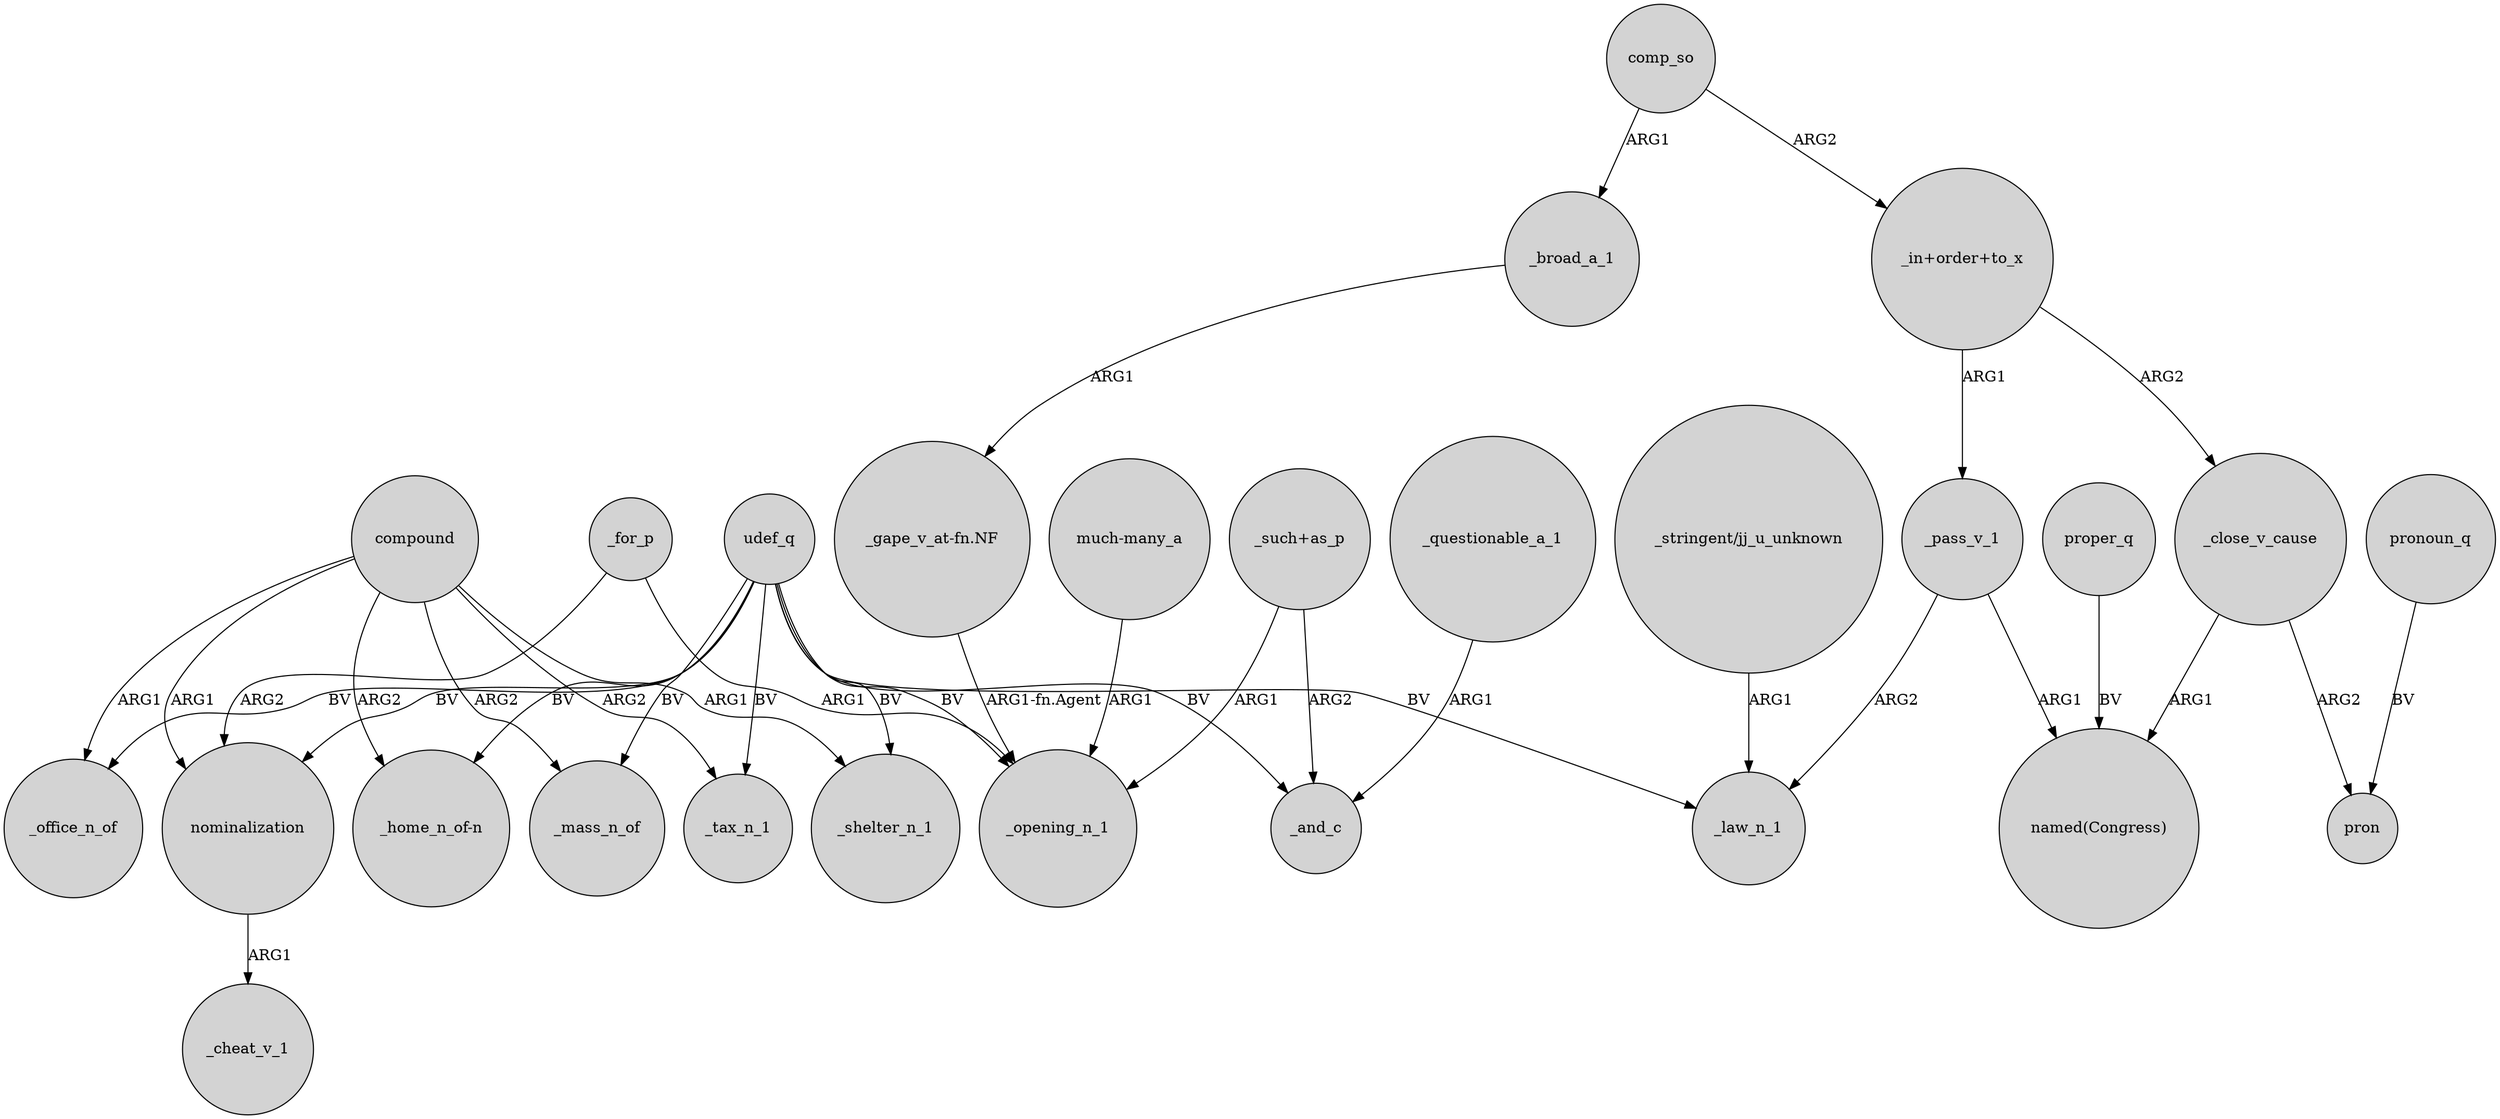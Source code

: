 digraph {
	node [shape=circle style=filled]
	udef_q -> _office_n_of [label=BV]
	"_gape_v_at-fn.NF" -> _opening_n_1 [label="ARG1-fn.Agent"]
	_for_p -> _opening_n_1 [label=ARG1]
	_broad_a_1 -> "_gape_v_at-fn.NF" [label=ARG1]
	_close_v_cause -> pron [label=ARG2]
	udef_q -> _mass_n_of [label=BV]
	udef_q -> _opening_n_1 [label=BV]
	_close_v_cause -> "named(Congress)" [label=ARG1]
	_for_p -> nominalization [label=ARG2]
	udef_q -> "_home_n_of-n" [label=BV]
	compound -> _office_n_of [label=ARG1]
	_pass_v_1 -> "named(Congress)" [label=ARG1]
	"_in+order+to_x" -> _pass_v_1 [label=ARG1]
	comp_so -> "_in+order+to_x" [label=ARG2]
	udef_q -> _shelter_n_1 [label=BV]
	udef_q -> _law_n_1 [label=BV]
	"much-many_a" -> _opening_n_1 [label=ARG1]
	comp_so -> _broad_a_1 [label=ARG1]
	proper_q -> "named(Congress)" [label=BV]
	compound -> _mass_n_of [label=ARG2]
	compound -> _shelter_n_1 [label=ARG1]
	"_stringent/jj_u_unknown" -> _law_n_1 [label=ARG1]
	udef_q -> _tax_n_1 [label=BV]
	pronoun_q -> pron [label=BV]
	"_such+as_p" -> _and_c [label=ARG2]
	_questionable_a_1 -> _and_c [label=ARG1]
	"_in+order+to_x" -> _close_v_cause [label=ARG2]
	_pass_v_1 -> _law_n_1 [label=ARG2]
	nominalization -> _cheat_v_1 [label=ARG1]
	udef_q -> nominalization [label=BV]
	compound -> "_home_n_of-n" [label=ARG2]
	"_such+as_p" -> _opening_n_1 [label=ARG1]
	compound -> _tax_n_1 [label=ARG2]
	udef_q -> _and_c [label=BV]
	compound -> nominalization [label=ARG1]
}
